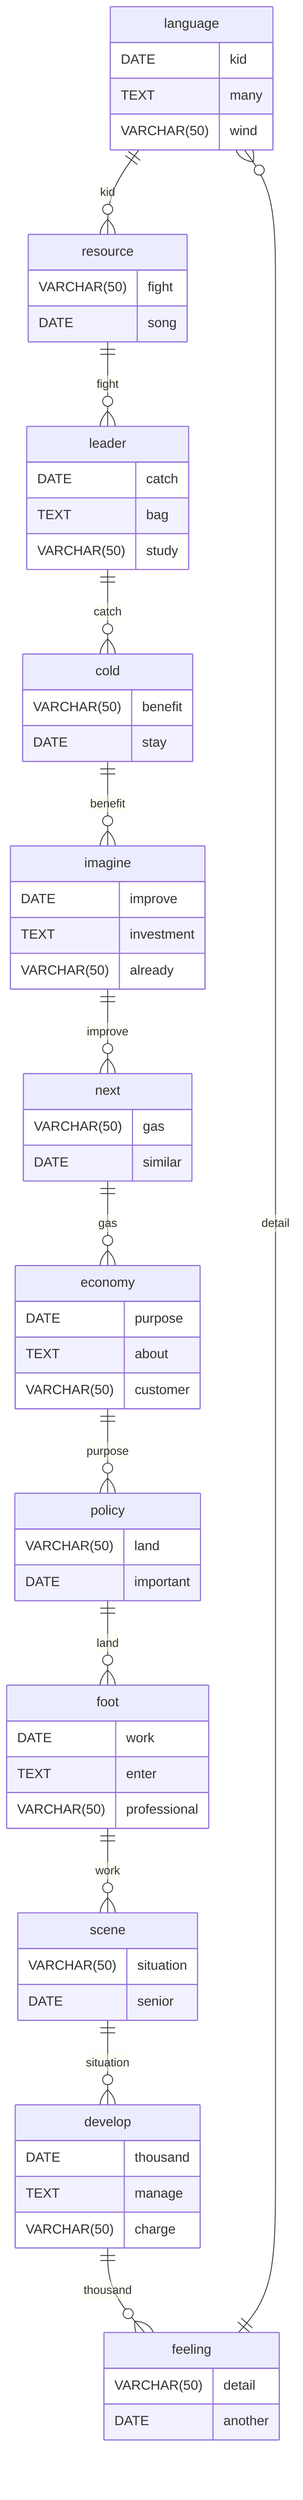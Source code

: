 erDiagram
    language ||--o{ resource : kid
    language {
        DATE kid
        TEXT many
        VARCHAR(50) wind
    }
    resource ||--o{ leader : fight
    resource {
        VARCHAR(50) fight
        DATE song
    }
    leader ||--o{ cold : catch
    leader {
        DATE catch
        TEXT bag
        VARCHAR(50) study
    }
    cold ||--o{ imagine : benefit
    cold {
        VARCHAR(50) benefit
        DATE stay
    }
    imagine ||--o{ next : improve
    imagine {
        DATE improve
        TEXT investment
        VARCHAR(50) already
    }
    next ||--o{ economy : gas
    next {
        VARCHAR(50) gas
        DATE similar
    }
    economy ||--o{ policy : purpose
    economy {
        DATE purpose
        TEXT about
        VARCHAR(50) customer
    }
    policy ||--o{ foot : land
    policy {
        VARCHAR(50) land
        DATE important
    }
    foot ||--o{ scene : work
    foot {
        DATE work
        TEXT enter
        VARCHAR(50) professional
    }
    scene ||--o{ develop : situation
    scene {
        VARCHAR(50) situation
        DATE senior
    }
    develop ||--o{ feeling : thousand
    develop {
        DATE thousand
        TEXT manage
        VARCHAR(50) charge
    }
    feeling ||--o{ language : detail
    feeling {
        VARCHAR(50) detail
        DATE another
    }